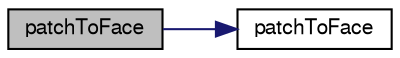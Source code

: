 digraph "patchToFace"
{
  bgcolor="transparent";
  edge [fontname="FreeSans",fontsize="10",labelfontname="FreeSans",labelfontsize="10"];
  node [fontname="FreeSans",fontsize="10",shape=record];
  rankdir="LR";
  Node3 [label="patchToFace",height=0.2,width=0.4,color="black", fillcolor="grey75", style="filled", fontcolor="black"];
  Node3 -> Node4 [color="midnightblue",fontsize="10",style="solid",fontname="FreeSans"];
  Node4 [label="patchToFace",height=0.2,width=0.4,color="black",URL="$a25366.html#ade637777fa7999d1707b005c06ecbd06",tooltip="Construct from components. "];
}
